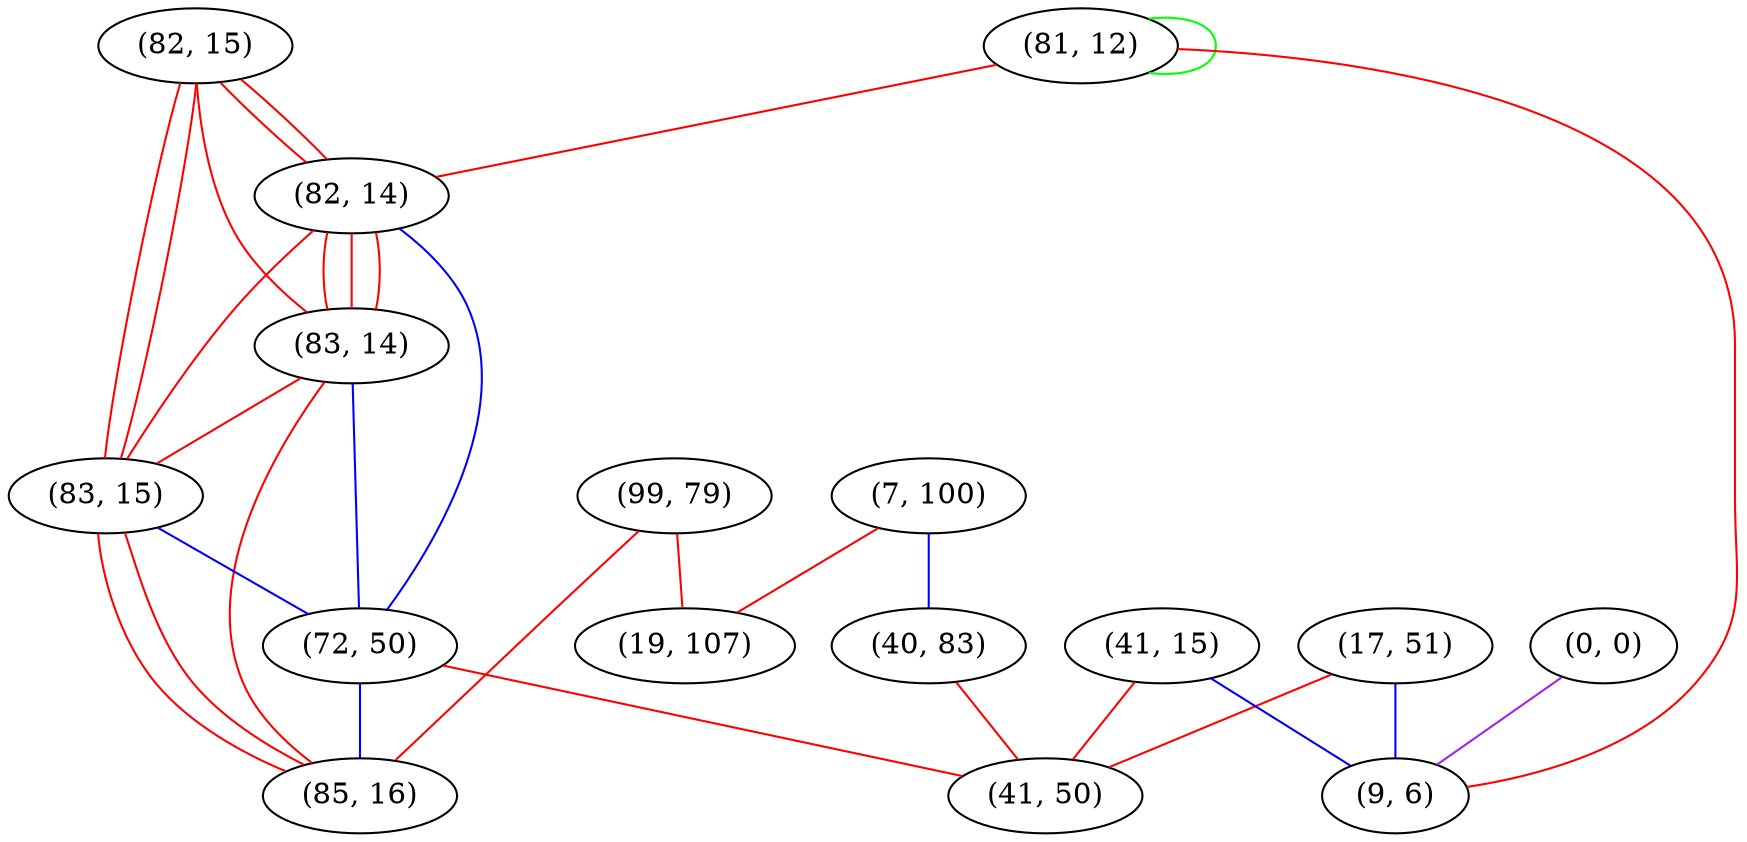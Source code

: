 graph "" {
"(99, 79)";
"(17, 51)";
"(81, 12)";
"(41, 15)";
"(82, 15)";
"(82, 14)";
"(83, 14)";
"(7, 100)";
"(83, 15)";
"(40, 83)";
"(0, 0)";
"(72, 50)";
"(85, 16)";
"(41, 50)";
"(9, 6)";
"(19, 107)";
"(99, 79)" -- "(19, 107)"  [color=red, key=0, weight=1];
"(99, 79)" -- "(85, 16)"  [color=red, key=0, weight=1];
"(17, 51)" -- "(41, 50)"  [color=red, key=0, weight=1];
"(17, 51)" -- "(9, 6)"  [color=blue, key=0, weight=3];
"(81, 12)" -- "(82, 14)"  [color=red, key=0, weight=1];
"(81, 12)" -- "(9, 6)"  [color=red, key=0, weight=1];
"(81, 12)" -- "(81, 12)"  [color=green, key=0, weight=2];
"(41, 15)" -- "(41, 50)"  [color=red, key=0, weight=1];
"(41, 15)" -- "(9, 6)"  [color=blue, key=0, weight=3];
"(82, 15)" -- "(83, 15)"  [color=red, key=0, weight=1];
"(82, 15)" -- "(83, 15)"  [color=red, key=1, weight=1];
"(82, 15)" -- "(82, 14)"  [color=red, key=0, weight=1];
"(82, 15)" -- "(82, 14)"  [color=red, key=1, weight=1];
"(82, 15)" -- "(83, 14)"  [color=red, key=0, weight=1];
"(82, 14)" -- "(83, 15)"  [color=red, key=0, weight=1];
"(82, 14)" -- "(83, 14)"  [color=red, key=0, weight=1];
"(82, 14)" -- "(83, 14)"  [color=red, key=1, weight=1];
"(82, 14)" -- "(83, 14)"  [color=red, key=2, weight=1];
"(82, 14)" -- "(72, 50)"  [color=blue, key=0, weight=3];
"(83, 14)" -- "(83, 15)"  [color=red, key=0, weight=1];
"(83, 14)" -- "(72, 50)"  [color=blue, key=0, weight=3];
"(83, 14)" -- "(85, 16)"  [color=red, key=0, weight=1];
"(7, 100)" -- "(40, 83)"  [color=blue, key=0, weight=3];
"(7, 100)" -- "(19, 107)"  [color=red, key=0, weight=1];
"(83, 15)" -- "(85, 16)"  [color=red, key=0, weight=1];
"(83, 15)" -- "(85, 16)"  [color=red, key=1, weight=1];
"(83, 15)" -- "(72, 50)"  [color=blue, key=0, weight=3];
"(40, 83)" -- "(41, 50)"  [color=red, key=0, weight=1];
"(0, 0)" -- "(9, 6)"  [color=purple, key=0, weight=4];
"(72, 50)" -- "(41, 50)"  [color=red, key=0, weight=1];
"(72, 50)" -- "(85, 16)"  [color=blue, key=0, weight=3];
}
